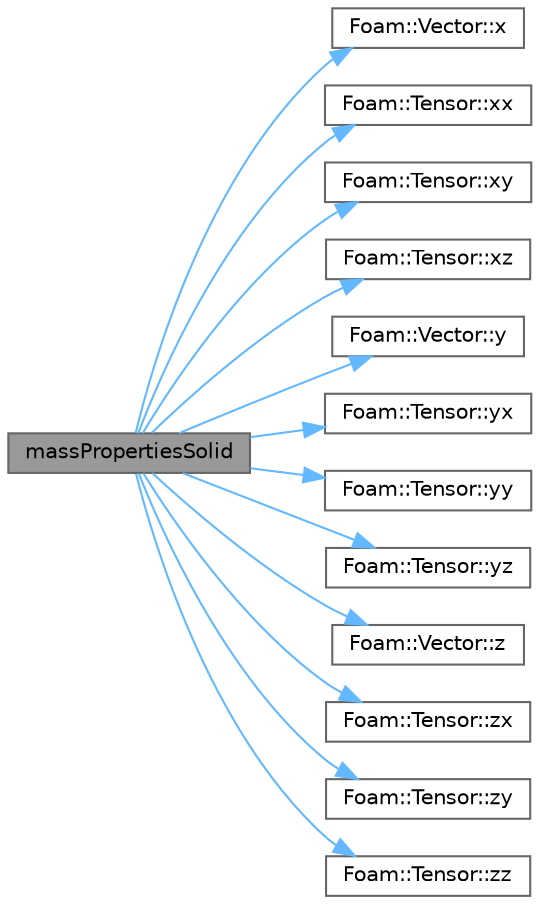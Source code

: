 digraph "massPropertiesSolid"
{
 // LATEX_PDF_SIZE
  bgcolor="transparent";
  edge [fontname=Helvetica,fontsize=10,labelfontname=Helvetica,labelfontsize=10];
  node [fontname=Helvetica,fontsize=10,shape=box,height=0.2,width=0.4];
  rankdir="LR";
  Node1 [id="Node000001",label="massPropertiesSolid",height=0.2,width=0.4,color="gray40", fillcolor="grey60", style="filled", fontcolor="black",tooltip=" "];
  Node1 -> Node2 [id="edge1_Node000001_Node000002",color="steelblue1",style="solid",tooltip=" "];
  Node2 [id="Node000002",label="Foam::Vector::x",height=0.2,width=0.4,color="grey40", fillcolor="white", style="filled",URL="$classFoam_1_1Vector.html#a2205741a9f44a2e8c691ab2cbb98e316",tooltip=" "];
  Node1 -> Node3 [id="edge2_Node000001_Node000003",color="steelblue1",style="solid",tooltip=" "];
  Node3 [id="Node000003",label="Foam::Tensor::xx",height=0.2,width=0.4,color="grey40", fillcolor="white", style="filled",URL="$classFoam_1_1Tensor.html#ac685b22140c8ad2000c9a8cb600b6d93",tooltip=" "];
  Node1 -> Node4 [id="edge3_Node000001_Node000004",color="steelblue1",style="solid",tooltip=" "];
  Node4 [id="Node000004",label="Foam::Tensor::xy",height=0.2,width=0.4,color="grey40", fillcolor="white", style="filled",URL="$classFoam_1_1Tensor.html#aef887caccb52bdde817e4eaeb3f984ae",tooltip=" "];
  Node1 -> Node5 [id="edge4_Node000001_Node000005",color="steelblue1",style="solid",tooltip=" "];
  Node5 [id="Node000005",label="Foam::Tensor::xz",height=0.2,width=0.4,color="grey40", fillcolor="white", style="filled",URL="$classFoam_1_1Tensor.html#af72e46d4e05800a732a5e3a4cc91ce39",tooltip=" "];
  Node1 -> Node6 [id="edge5_Node000001_Node000006",color="steelblue1",style="solid",tooltip=" "];
  Node6 [id="Node000006",label="Foam::Vector::y",height=0.2,width=0.4,color="grey40", fillcolor="white", style="filled",URL="$classFoam_1_1Vector.html#ad2231d9dcc64d3253c943761f97be4eb",tooltip=" "];
  Node1 -> Node7 [id="edge6_Node000001_Node000007",color="steelblue1",style="solid",tooltip=" "];
  Node7 [id="Node000007",label="Foam::Tensor::yx",height=0.2,width=0.4,color="grey40", fillcolor="white", style="filled",URL="$classFoam_1_1Tensor.html#a730d57095bddc5f9237f1939fd8102d8",tooltip=" "];
  Node1 -> Node8 [id="edge7_Node000001_Node000008",color="steelblue1",style="solid",tooltip=" "];
  Node8 [id="Node000008",label="Foam::Tensor::yy",height=0.2,width=0.4,color="grey40", fillcolor="white", style="filled",URL="$classFoam_1_1Tensor.html#a2510a22fa7122bc70cf2aa9a2346ee5a",tooltip=" "];
  Node1 -> Node9 [id="edge8_Node000001_Node000009",color="steelblue1",style="solid",tooltip=" "];
  Node9 [id="Node000009",label="Foam::Tensor::yz",height=0.2,width=0.4,color="grey40", fillcolor="white", style="filled",URL="$classFoam_1_1Tensor.html#ad605cad17a44566a5f7a7a32fe951f96",tooltip=" "];
  Node1 -> Node10 [id="edge9_Node000001_Node000010",color="steelblue1",style="solid",tooltip=" "];
  Node10 [id="Node000010",label="Foam::Vector::z",height=0.2,width=0.4,color="grey40", fillcolor="white", style="filled",URL="$classFoam_1_1Vector.html#a42ce2e0d5b751b4ca8a1c51927c78e53",tooltip=" "];
  Node1 -> Node11 [id="edge10_Node000001_Node000011",color="steelblue1",style="solid",tooltip=" "];
  Node11 [id="Node000011",label="Foam::Tensor::zx",height=0.2,width=0.4,color="grey40", fillcolor="white", style="filled",URL="$classFoam_1_1Tensor.html#af74000b53e533bbec5205b75cd6d162a",tooltip=" "];
  Node1 -> Node12 [id="edge11_Node000001_Node000012",color="steelblue1",style="solid",tooltip=" "];
  Node12 [id="Node000012",label="Foam::Tensor::zy",height=0.2,width=0.4,color="grey40", fillcolor="white", style="filled",URL="$classFoam_1_1Tensor.html#a727bf253e31fe17059c9d9fa7afa7e31",tooltip=" "];
  Node1 -> Node13 [id="edge12_Node000001_Node000013",color="steelblue1",style="solid",tooltip=" "];
  Node13 [id="Node000013",label="Foam::Tensor::zz",height=0.2,width=0.4,color="grey40", fillcolor="white", style="filled",URL="$classFoam_1_1Tensor.html#aeba21931b21dc2704f04addc478ed83c",tooltip=" "];
}

